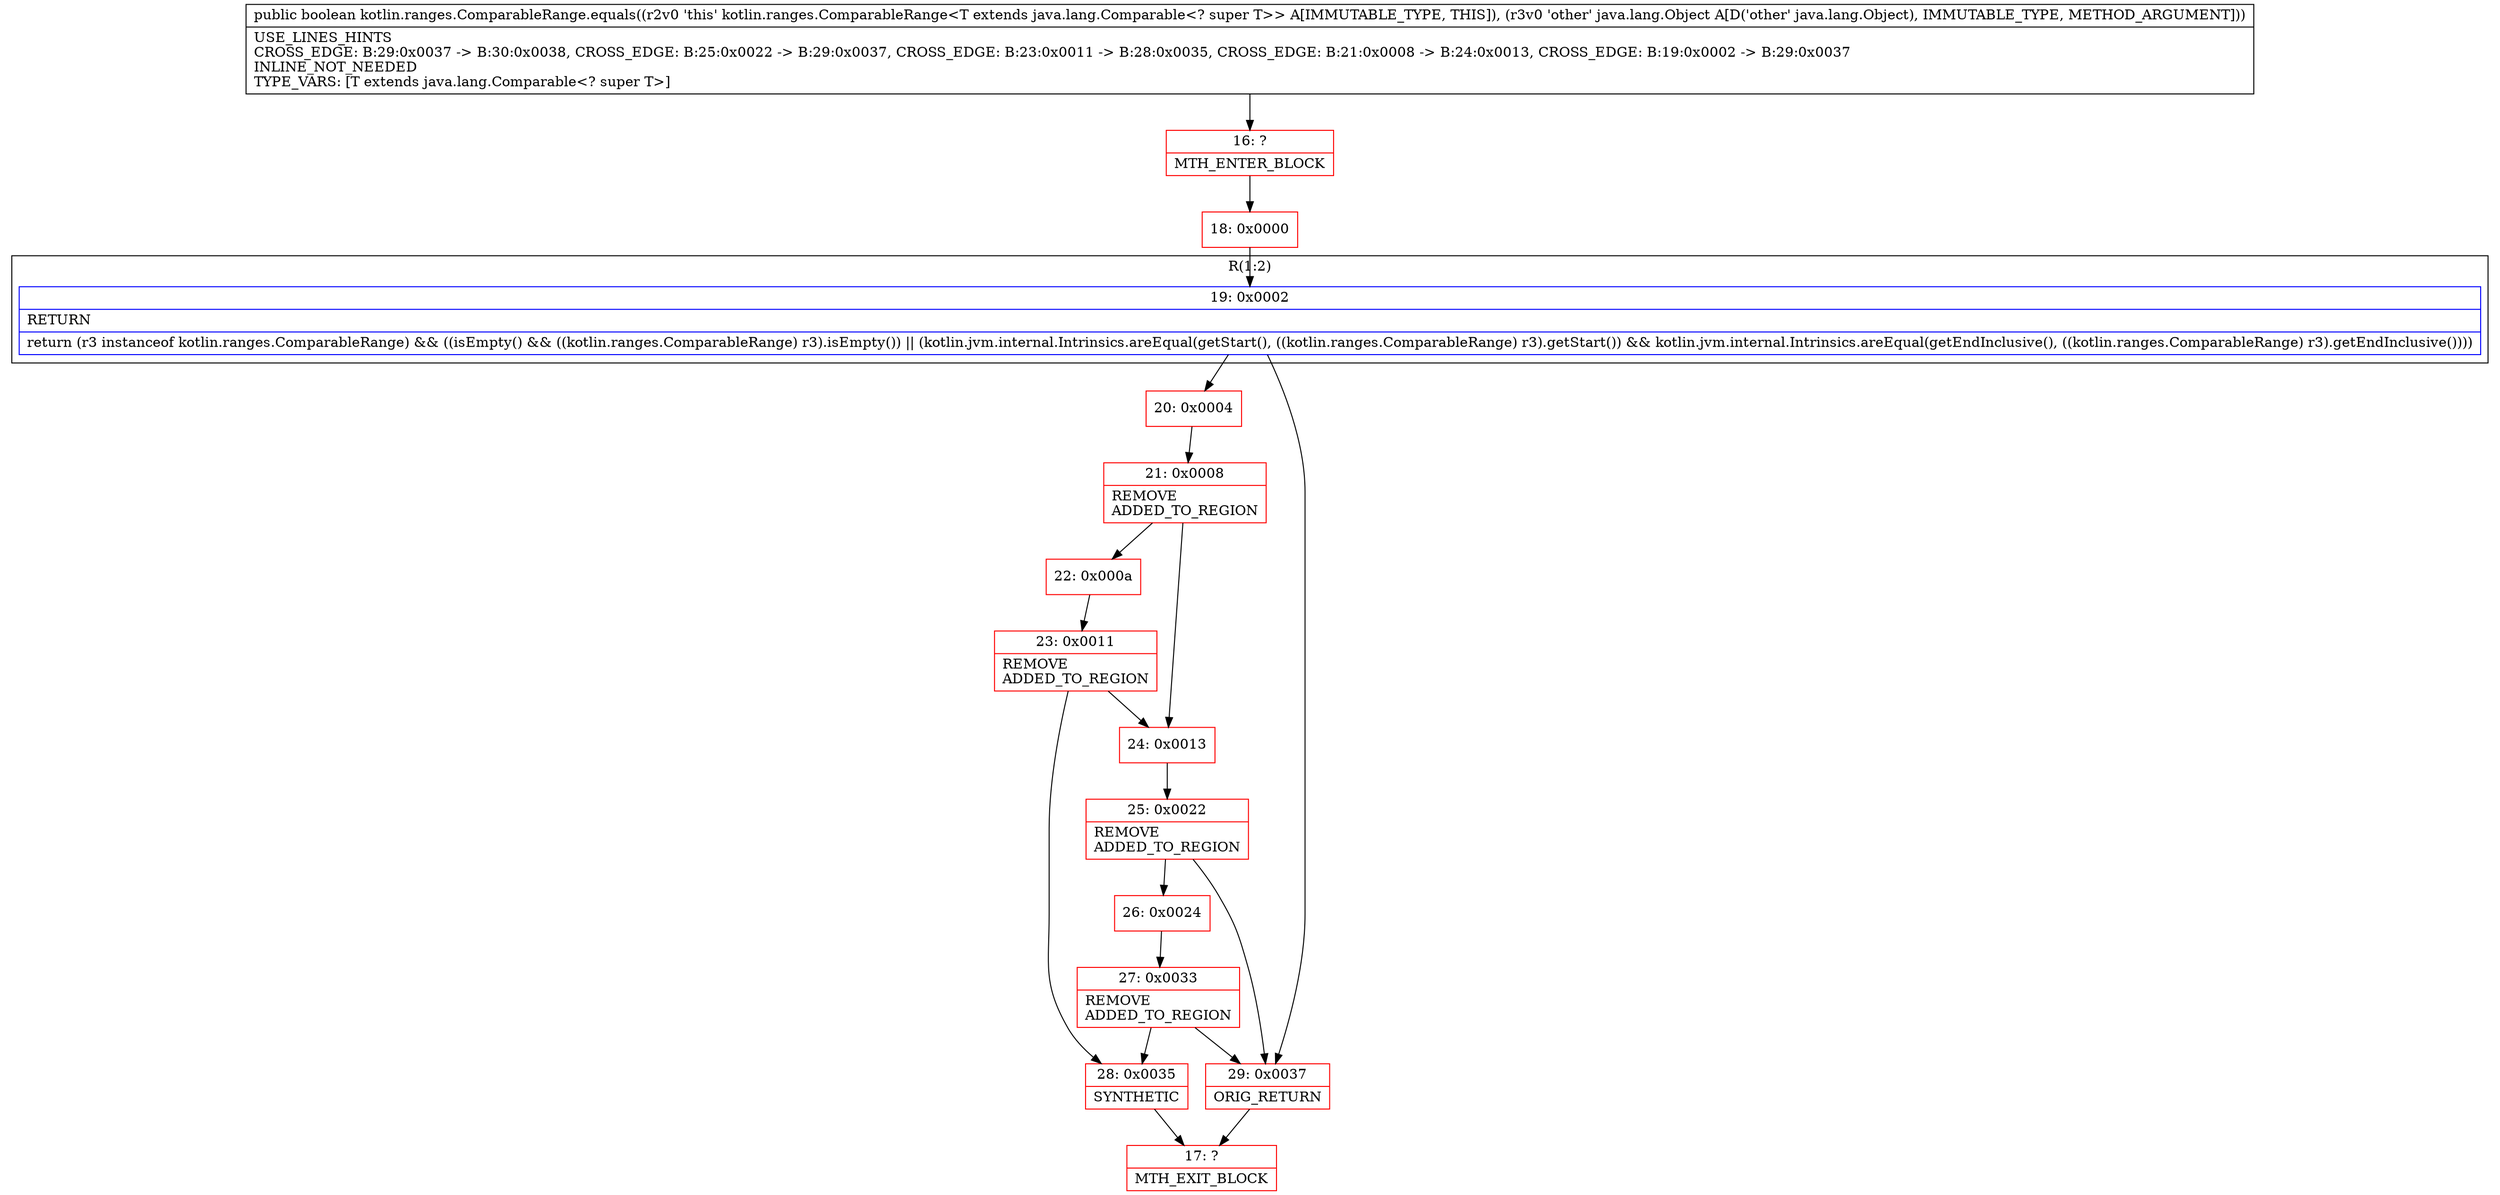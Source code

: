 digraph "CFG forkotlin.ranges.ComparableRange.equals(Ljava\/lang\/Object;)Z" {
subgraph cluster_Region_1911991436 {
label = "R(1:2)";
node [shape=record,color=blue];
Node_19 [shape=record,label="{19\:\ 0x0002|RETURN\l|return (r3 instanceof kotlin.ranges.ComparableRange) && ((isEmpty() && ((kotlin.ranges.ComparableRange) r3).isEmpty()) \|\| (kotlin.jvm.internal.Intrinsics.areEqual(getStart(), ((kotlin.ranges.ComparableRange) r3).getStart()) && kotlin.jvm.internal.Intrinsics.areEqual(getEndInclusive(), ((kotlin.ranges.ComparableRange) r3).getEndInclusive())))\l}"];
}
Node_16 [shape=record,color=red,label="{16\:\ ?|MTH_ENTER_BLOCK\l}"];
Node_18 [shape=record,color=red,label="{18\:\ 0x0000}"];
Node_20 [shape=record,color=red,label="{20\:\ 0x0004}"];
Node_21 [shape=record,color=red,label="{21\:\ 0x0008|REMOVE\lADDED_TO_REGION\l}"];
Node_22 [shape=record,color=red,label="{22\:\ 0x000a}"];
Node_23 [shape=record,color=red,label="{23\:\ 0x0011|REMOVE\lADDED_TO_REGION\l}"];
Node_28 [shape=record,color=red,label="{28\:\ 0x0035|SYNTHETIC\l}"];
Node_17 [shape=record,color=red,label="{17\:\ ?|MTH_EXIT_BLOCK\l}"];
Node_24 [shape=record,color=red,label="{24\:\ 0x0013}"];
Node_25 [shape=record,color=red,label="{25\:\ 0x0022|REMOVE\lADDED_TO_REGION\l}"];
Node_26 [shape=record,color=red,label="{26\:\ 0x0024}"];
Node_27 [shape=record,color=red,label="{27\:\ 0x0033|REMOVE\lADDED_TO_REGION\l}"];
Node_29 [shape=record,color=red,label="{29\:\ 0x0037|ORIG_RETURN\l}"];
MethodNode[shape=record,label="{public boolean kotlin.ranges.ComparableRange.equals((r2v0 'this' kotlin.ranges.ComparableRange\<T extends java.lang.Comparable\<? super T\>\> A[IMMUTABLE_TYPE, THIS]), (r3v0 'other' java.lang.Object A[D('other' java.lang.Object), IMMUTABLE_TYPE, METHOD_ARGUMENT]))  | USE_LINES_HINTS\lCROSS_EDGE: B:29:0x0037 \-\> B:30:0x0038, CROSS_EDGE: B:25:0x0022 \-\> B:29:0x0037, CROSS_EDGE: B:23:0x0011 \-\> B:28:0x0035, CROSS_EDGE: B:21:0x0008 \-\> B:24:0x0013, CROSS_EDGE: B:19:0x0002 \-\> B:29:0x0037\lINLINE_NOT_NEEDED\lTYPE_VARS: [T extends java.lang.Comparable\<? super T\>]\l}"];
MethodNode -> Node_16;Node_19 -> Node_20;
Node_19 -> Node_29;
Node_16 -> Node_18;
Node_18 -> Node_19;
Node_20 -> Node_21;
Node_21 -> Node_22;
Node_21 -> Node_24;
Node_22 -> Node_23;
Node_23 -> Node_24;
Node_23 -> Node_28;
Node_28 -> Node_17;
Node_24 -> Node_25;
Node_25 -> Node_26;
Node_25 -> Node_29;
Node_26 -> Node_27;
Node_27 -> Node_28;
Node_27 -> Node_29;
Node_29 -> Node_17;
}

